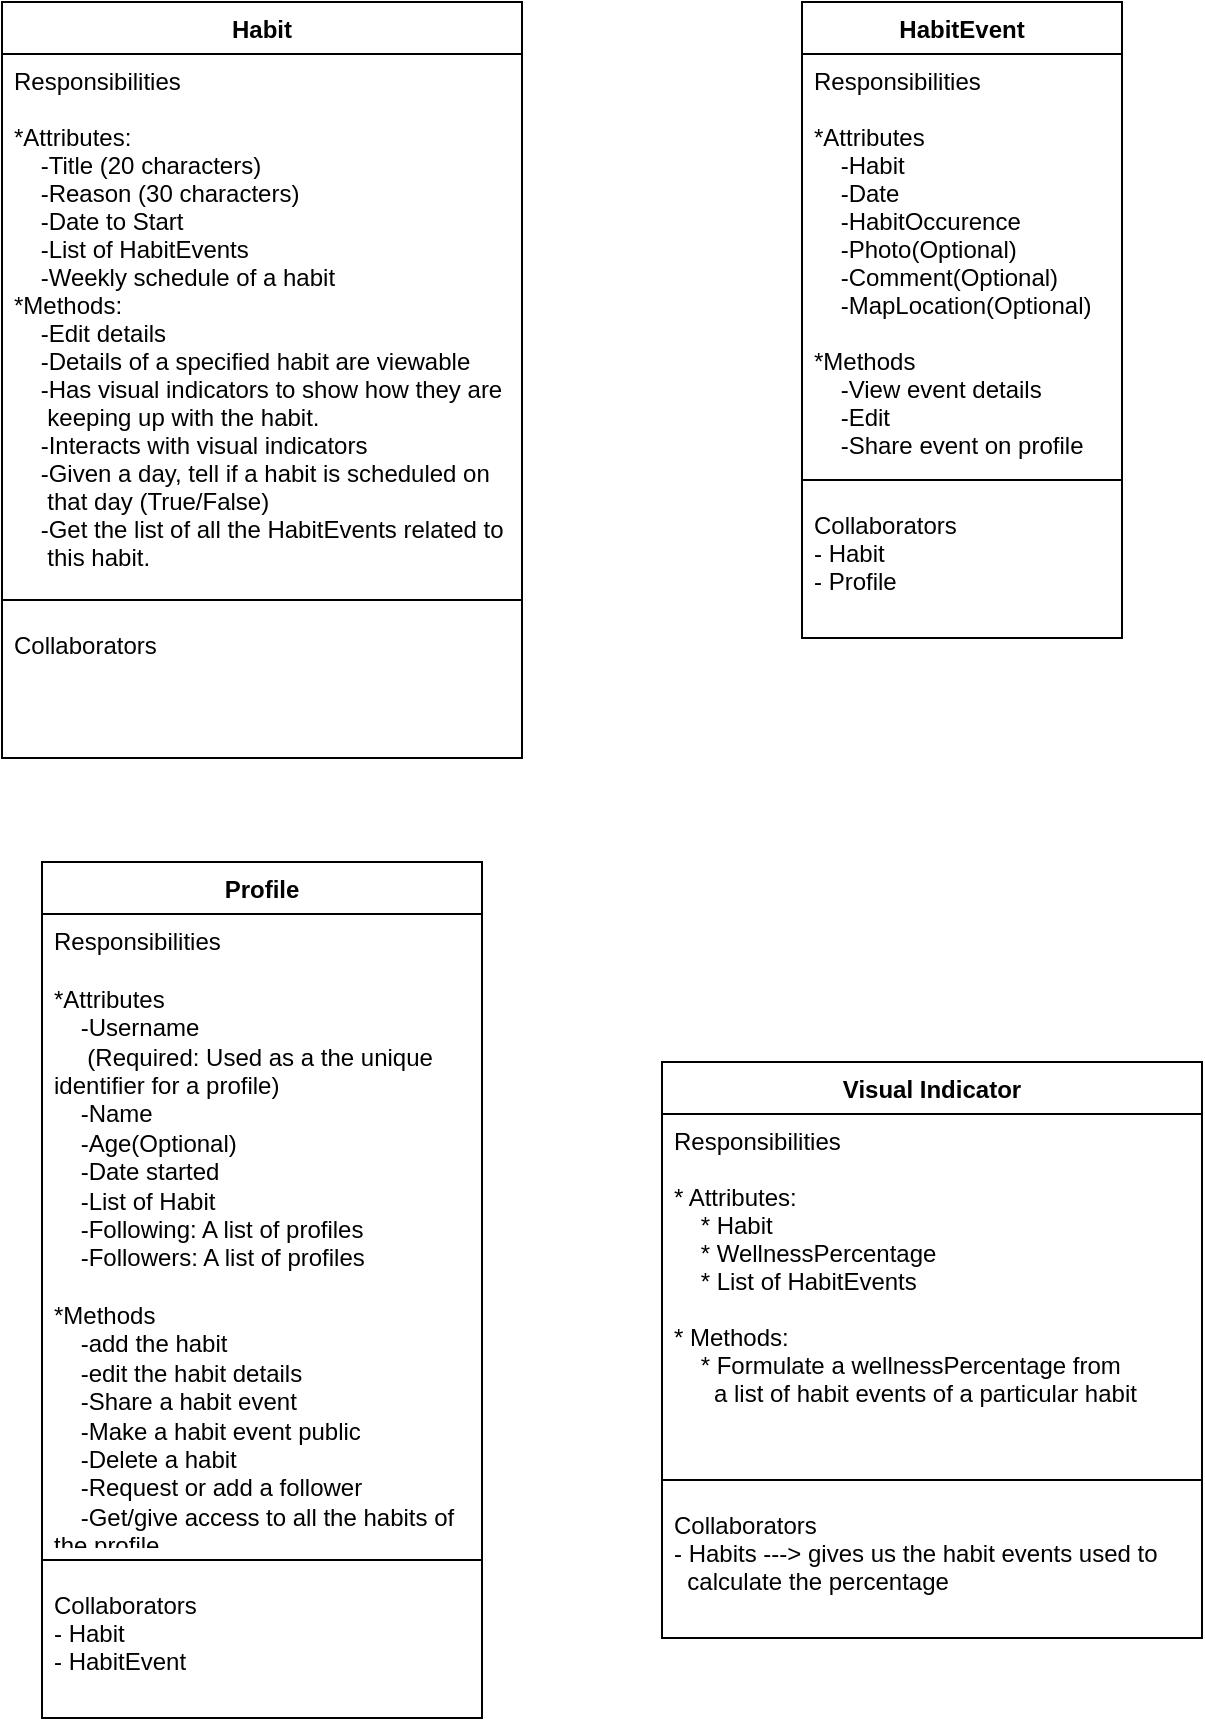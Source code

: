 <mxfile version="15.5.2" type="github">
  <diagram id="C5RBs43oDa-KdzZeNtuy" name="Page-1">
    <mxGraphModel dx="1038" dy="555" grid="1" gridSize="10" guides="1" tooltips="1" connect="1" arrows="1" fold="1" page="1" pageScale="1" pageWidth="827" pageHeight="1169" math="0" shadow="0">
      <root>
        <mxCell id="WIyWlLk6GJQsqaUBKTNV-0" />
        <mxCell id="WIyWlLk6GJQsqaUBKTNV-1" parent="WIyWlLk6GJQsqaUBKTNV-0" />
        <mxCell id="Yk_99B-b_8awWAHzNRga-0" value="Habit" style="swimlane;fontStyle=1;align=center;verticalAlign=top;childLayout=stackLayout;horizontal=1;startSize=26;horizontalStack=0;resizeParent=1;resizeParentMax=0;resizeLast=0;collapsible=1;marginBottom=0;" parent="WIyWlLk6GJQsqaUBKTNV-1" vertex="1">
          <mxGeometry x="120" y="40" width="260" height="378" as="geometry" />
        </mxCell>
        <mxCell id="Yk_99B-b_8awWAHzNRga-1" value="Responsibilities&#xa;&#xa;*Attributes:&#xa;    -Title (20 characters)&#xa;    -Reason (30 characters)&#xa;    -Date to Start&#xa;    -List of HabitEvents&#xa;    -Weekly schedule of a habit&#xa;*Methods:&#xa;    -Edit details&#xa;    -Details of a specified habit are viewable&#xa;    -Has visual indicators to show how they are&#xa;     keeping up with the habit.&#xa;    -Interacts with visual indicators&#xa;    -Given a day, tell if a habit is scheduled on &#xa;     that day (True/False)&#xa;    -Get the list of all the HabitEvents related to &#xa;     this habit." style="text;strokeColor=none;fillColor=none;align=left;verticalAlign=top;spacingLeft=4;spacingRight=4;overflow=hidden;rotatable=0;points=[[0,0.5],[1,0.5]];portConstraint=eastwest;" parent="Yk_99B-b_8awWAHzNRga-0" vertex="1">
          <mxGeometry y="26" width="260" height="264" as="geometry" />
        </mxCell>
        <mxCell id="Yk_99B-b_8awWAHzNRga-2" value="" style="line;strokeWidth=1;fillColor=none;align=left;verticalAlign=middle;spacingTop=-1;spacingLeft=3;spacingRight=3;rotatable=0;labelPosition=right;points=[];portConstraint=eastwest;" parent="Yk_99B-b_8awWAHzNRga-0" vertex="1">
          <mxGeometry y="290" width="260" height="18" as="geometry" />
        </mxCell>
        <mxCell id="Yk_99B-b_8awWAHzNRga-3" value="Collaborators" style="text;strokeColor=none;fillColor=none;align=left;verticalAlign=top;spacingLeft=4;spacingRight=4;overflow=hidden;rotatable=0;points=[[0,0.5],[1,0.5]];portConstraint=eastwest;" parent="Yk_99B-b_8awWAHzNRga-0" vertex="1">
          <mxGeometry y="308" width="260" height="70" as="geometry" />
        </mxCell>
        <mxCell id="Yk_99B-b_8awWAHzNRga-29" value="HabitEvent" style="swimlane;fontStyle=1;align=center;verticalAlign=top;childLayout=stackLayout;horizontal=1;startSize=26;horizontalStack=0;resizeParent=1;resizeParentMax=0;resizeLast=0;collapsible=1;marginBottom=0;" parent="WIyWlLk6GJQsqaUBKTNV-1" vertex="1">
          <mxGeometry x="520" y="40" width="160" height="318" as="geometry" />
        </mxCell>
        <mxCell id="Yk_99B-b_8awWAHzNRga-30" value="Responsibilities&#xa;&#xa;*Attributes&#xa;    -Habit&#xa;    -Date&#xa;    -HabitOccurence&#xa;    -Photo(Optional)&#xa;    -Comment(Optional)&#xa;    -MapLocation(Optional)&#xa;&#xa;*Methods&#xa;    -View event details&#xa;    -Edit&#xa;    -Share event on profile&#xa;" style="text;strokeColor=none;fillColor=none;align=left;verticalAlign=top;spacingLeft=4;spacingRight=4;overflow=hidden;rotatable=0;points=[[0,0.5],[1,0.5]];portConstraint=eastwest;" parent="Yk_99B-b_8awWAHzNRga-29" vertex="1">
          <mxGeometry y="26" width="160" height="204" as="geometry" />
        </mxCell>
        <mxCell id="Yk_99B-b_8awWAHzNRga-31" value="" style="line;strokeWidth=1;fillColor=none;align=left;verticalAlign=middle;spacingTop=-1;spacingLeft=3;spacingRight=3;rotatable=0;labelPosition=right;points=[];portConstraint=eastwest;" parent="Yk_99B-b_8awWAHzNRga-29" vertex="1">
          <mxGeometry y="230" width="160" height="18" as="geometry" />
        </mxCell>
        <mxCell id="Yk_99B-b_8awWAHzNRga-32" value="Collaborators&#xa;- Habit&#xa;- Profile" style="text;strokeColor=none;fillColor=none;align=left;verticalAlign=top;spacingLeft=4;spacingRight=4;overflow=hidden;rotatable=0;points=[[0,0.5],[1,0.5]];portConstraint=eastwest;" parent="Yk_99B-b_8awWAHzNRga-29" vertex="1">
          <mxGeometry y="248" width="160" height="70" as="geometry" />
        </mxCell>
        <mxCell id="Yk_99B-b_8awWAHzNRga-33" value="Profile" style="swimlane;fontStyle=1;align=center;verticalAlign=top;childLayout=stackLayout;horizontal=1;startSize=26;horizontalStack=0;resizeParent=1;resizeParentMax=0;resizeLast=0;collapsible=1;marginBottom=0;" parent="WIyWlLk6GJQsqaUBKTNV-1" vertex="1">
          <mxGeometry x="140" y="470" width="220" height="428" as="geometry" />
        </mxCell>
        <mxCell id="Yk_99B-b_8awWAHzNRga-34" value="Responsibilities&#xa;&#xa;*Attributes&#xa;    -Username&#xa;     (Required: Used as a the unique identifier for a profile)&#xa;    -Name&#xa;    -Age(Optional)&#xa;    -Date started&#xa;    -List of Habit&#xa;    -Following: A list of profiles&#xa;    -Followers: A list of profiles&#xa;&#xa;*Methods&#xa;    -add the habit&#xa;    -edit the habit details&#xa;    -Share a habit event &#xa;    -Make a habit event public&#xa;    -Delete a habit&#xa;    -Request or add a follower&#xa;    -Get/give access to all the habits of the profile&#xa;" style="text;strokeColor=none;fillColor=none;align=left;verticalAlign=top;spacingLeft=4;spacingRight=4;overflow=hidden;rotatable=0;points=[[0,0.5],[1,0.5]];portConstraint=eastwest;whiteSpace=wrap;" parent="Yk_99B-b_8awWAHzNRga-33" vertex="1">
          <mxGeometry y="26" width="220" height="314" as="geometry" />
        </mxCell>
        <mxCell id="Yk_99B-b_8awWAHzNRga-35" value="" style="line;strokeWidth=1;fillColor=none;align=left;verticalAlign=middle;spacingTop=-1;spacingLeft=3;spacingRight=3;rotatable=0;labelPosition=right;points=[];portConstraint=eastwest;" parent="Yk_99B-b_8awWAHzNRga-33" vertex="1">
          <mxGeometry y="340" width="220" height="18" as="geometry" />
        </mxCell>
        <mxCell id="Yk_99B-b_8awWAHzNRga-36" value="Collaborators&#xa;- Habit&#xa;- HabitEvent" style="text;strokeColor=none;fillColor=none;align=left;verticalAlign=top;spacingLeft=4;spacingRight=4;overflow=hidden;rotatable=0;points=[[0,0.5],[1,0.5]];portConstraint=eastwest;" parent="Yk_99B-b_8awWAHzNRga-33" vertex="1">
          <mxGeometry y="358" width="220" height="70" as="geometry" />
        </mxCell>
        <mxCell id="Yk_99B-b_8awWAHzNRga-37" value="Visual Indicator" style="swimlane;fontStyle=1;align=center;verticalAlign=top;childLayout=stackLayout;horizontal=1;startSize=26;horizontalStack=0;resizeParent=1;resizeParentMax=0;resizeLast=0;collapsible=1;marginBottom=0;" parent="WIyWlLk6GJQsqaUBKTNV-1" vertex="1">
          <mxGeometry x="450" y="570" width="270" height="288" as="geometry" />
        </mxCell>
        <mxCell id="Yk_99B-b_8awWAHzNRga-38" value="Responsibilities&#xa;&#xa;* Attributes:&#xa;    * Habit&#xa;    * WellnessPercentage&#xa;    * List of HabitEvents&#xa;&#xa;* Methods:&#xa;    * Formulate a wellnessPercentage from &#xa;      a list of habit events of a particular habit&#xa;" style="text;strokeColor=none;fillColor=none;align=left;verticalAlign=top;spacingLeft=4;spacingRight=4;overflow=hidden;rotatable=0;points=[[0,0.5],[1,0.5]];portConstraint=eastwest;" parent="Yk_99B-b_8awWAHzNRga-37" vertex="1">
          <mxGeometry y="26" width="270" height="174" as="geometry" />
        </mxCell>
        <mxCell id="Yk_99B-b_8awWAHzNRga-39" value="" style="line;strokeWidth=1;fillColor=none;align=left;verticalAlign=middle;spacingTop=-1;spacingLeft=3;spacingRight=3;rotatable=0;labelPosition=right;points=[];portConstraint=eastwest;" parent="Yk_99B-b_8awWAHzNRga-37" vertex="1">
          <mxGeometry y="200" width="270" height="18" as="geometry" />
        </mxCell>
        <mxCell id="Yk_99B-b_8awWAHzNRga-40" value="Collaborators&#xa;- Habits ---&gt; gives us the habit events used to &#xa;  calculate the percentage " style="text;strokeColor=none;fillColor=none;align=left;verticalAlign=top;spacingLeft=4;spacingRight=4;overflow=hidden;rotatable=0;points=[[0,0.5],[1,0.5]];portConstraint=eastwest;" parent="Yk_99B-b_8awWAHzNRga-37" vertex="1">
          <mxGeometry y="218" width="270" height="70" as="geometry" />
        </mxCell>
      </root>
    </mxGraphModel>
  </diagram>
</mxfile>
